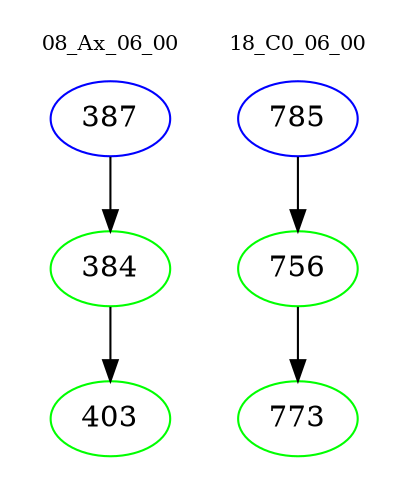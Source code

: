 digraph{
subgraph cluster_0 {
color = white
label = "08_Ax_06_00";
fontsize=10;
T0_387 [label="387", color="blue"]
T0_387 -> T0_384 [color="black"]
T0_384 [label="384", color="green"]
T0_384 -> T0_403 [color="black"]
T0_403 [label="403", color="green"]
}
subgraph cluster_1 {
color = white
label = "18_C0_06_00";
fontsize=10;
T1_785 [label="785", color="blue"]
T1_785 -> T1_756 [color="black"]
T1_756 [label="756", color="green"]
T1_756 -> T1_773 [color="black"]
T1_773 [label="773", color="green"]
}
}
